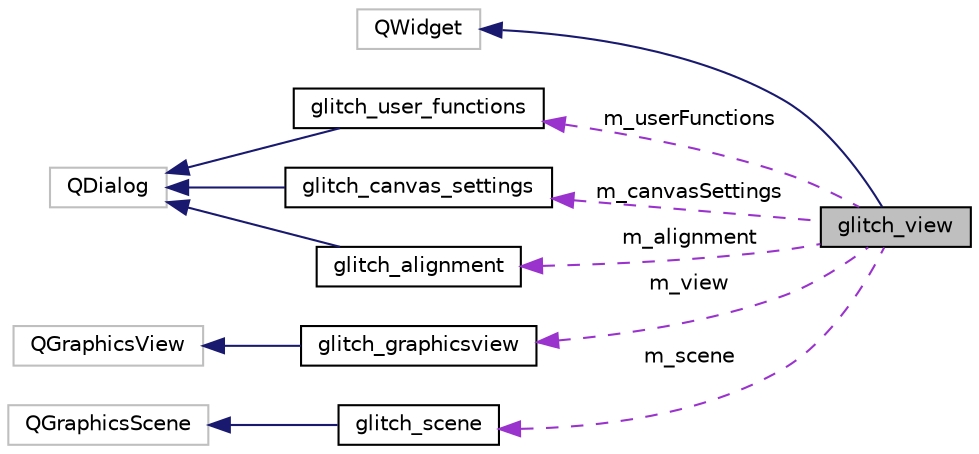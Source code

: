 digraph "glitch_view"
{
 // LATEX_PDF_SIZE
  edge [fontname="Helvetica",fontsize="10",labelfontname="Helvetica",labelfontsize="10"];
  node [fontname="Helvetica",fontsize="10",shape=record];
  rankdir="LR";
  Node1 [label="glitch_view",height=0.2,width=0.4,color="black", fillcolor="grey75", style="filled", fontcolor="black",tooltip=" "];
  Node2 -> Node1 [dir="back",color="midnightblue",fontsize="10",style="solid",fontname="Helvetica"];
  Node2 [label="QWidget",height=0.2,width=0.4,color="grey75", fillcolor="white", style="filled",tooltip=" "];
  Node3 -> Node1 [dir="back",color="darkorchid3",fontsize="10",style="dashed",label=" m_userFunctions" ,fontname="Helvetica"];
  Node3 [label="glitch_user_functions",height=0.2,width=0.4,color="black", fillcolor="white", style="filled",URL="$classglitch__user__functions.html",tooltip=" "];
  Node4 -> Node3 [dir="back",color="midnightblue",fontsize="10",style="solid",fontname="Helvetica"];
  Node4 [label="QDialog",height=0.2,width=0.4,color="grey75", fillcolor="white", style="filled",tooltip=" "];
  Node5 -> Node1 [dir="back",color="darkorchid3",fontsize="10",style="dashed",label=" m_canvasSettings" ,fontname="Helvetica"];
  Node5 [label="glitch_canvas_settings",height=0.2,width=0.4,color="black", fillcolor="white", style="filled",URL="$classglitch__canvas__settings.html",tooltip=" "];
  Node4 -> Node5 [dir="back",color="midnightblue",fontsize="10",style="solid",fontname="Helvetica"];
  Node6 -> Node1 [dir="back",color="darkorchid3",fontsize="10",style="dashed",label=" m_view" ,fontname="Helvetica"];
  Node6 [label="glitch_graphicsview",height=0.2,width=0.4,color="black", fillcolor="white", style="filled",URL="$classglitch__graphicsview.html",tooltip=" "];
  Node7 -> Node6 [dir="back",color="midnightblue",fontsize="10",style="solid",fontname="Helvetica"];
  Node7 [label="QGraphicsView",height=0.2,width=0.4,color="grey75", fillcolor="white", style="filled",tooltip=" "];
  Node8 -> Node1 [dir="back",color="darkorchid3",fontsize="10",style="dashed",label=" m_alignment" ,fontname="Helvetica"];
  Node8 [label="glitch_alignment",height=0.2,width=0.4,color="black", fillcolor="white", style="filled",URL="$classglitch__alignment.html",tooltip=" "];
  Node4 -> Node8 [dir="back",color="midnightblue",fontsize="10",style="solid",fontname="Helvetica"];
  Node9 -> Node1 [dir="back",color="darkorchid3",fontsize="10",style="dashed",label=" m_scene" ,fontname="Helvetica"];
  Node9 [label="glitch_scene",height=0.2,width=0.4,color="black", fillcolor="white", style="filled",URL="$classglitch__scene.html",tooltip=" "];
  Node10 -> Node9 [dir="back",color="midnightblue",fontsize="10",style="solid",fontname="Helvetica"];
  Node10 [label="QGraphicsScene",height=0.2,width=0.4,color="grey75", fillcolor="white", style="filled",tooltip=" "];
}

